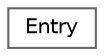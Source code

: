 digraph "Graphical Class Hierarchy"
{
 // LATEX_PDF_SIZE
  bgcolor="transparent";
  edge [fontname=Helvetica,fontsize=10,labelfontname=Helvetica,labelfontsize=10];
  node [fontname=Helvetica,fontsize=10,shape=box,height=0.2,width=0.4];
  rankdir="LR";
  Node0 [id="Node000000",label="Entry",height=0.2,width=0.4,color="grey40", fillcolor="white", style="filled",URL="$structEntry.html",tooltip="Represents an entry in the hash table."];
}
